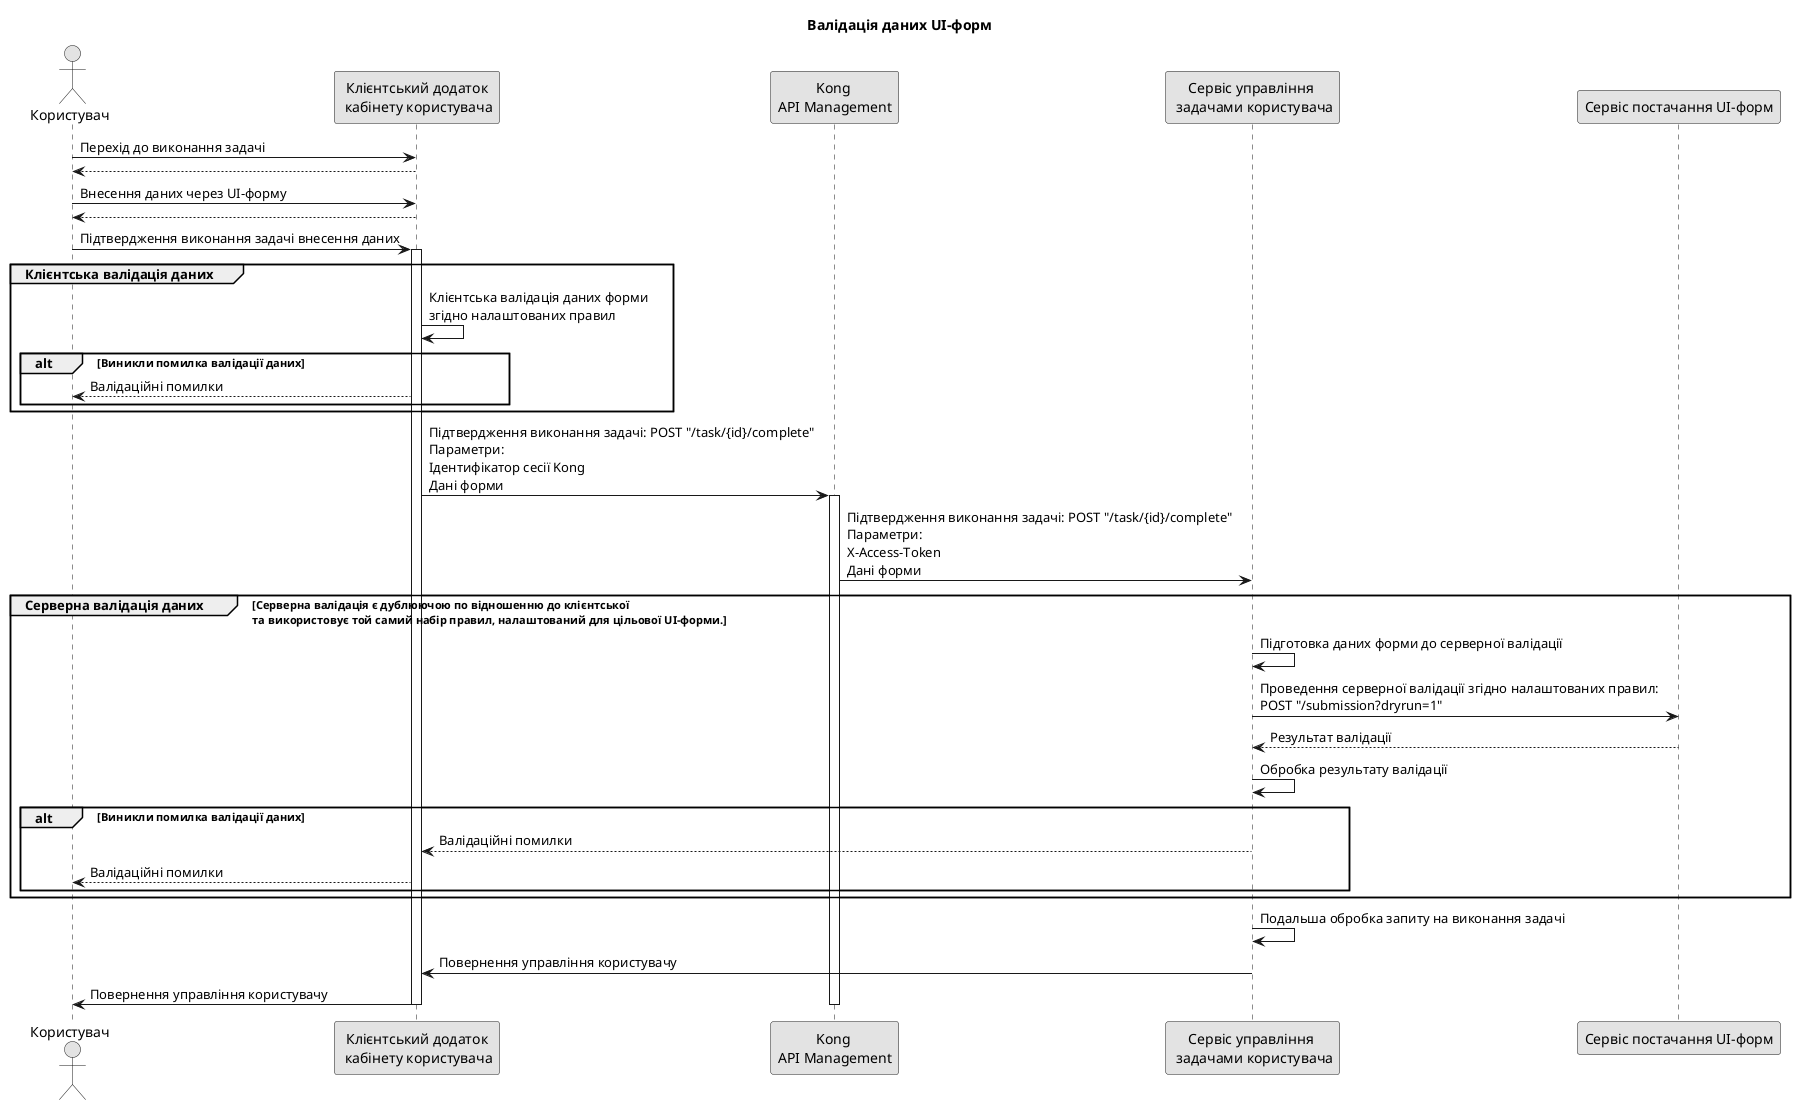 @startuml
skinparam monochrome true

actor "Користувач" as user
participant "Клієнтський додаток\n кабінету користувача" as cabinet
participant "Kong \nAPI Management" as kong
participant "Сервіс управління \n задачами користувача" as user_task_mngmnt
participant "Сервіс постачання UI-форм" as form_provider

skinparam responseMessageBelowArrow false
title Валідація даних UI-форм

user -> cabinet: Перехід до виконання задачі
return
user -> cabinet: Внесення даних через UI-форму
return

user -> cabinet: Підтвердження виконання задачі внесення даних
activate cabinet
  group Клієнтська валідація даних
    cabinet -> cabinet: Клієнтська валідація даних форми \nзгідно налаштованих правил
    alt Виникли помилка валідації даних
      cabinet --> user: Валідаційні помилки
    end
  end
  cabinet -> kong: Підтвердження виконання задачі: POST "/task/{id}/complete" \nПараметри: \nІдентифікатор сесії Kong \nДані форми
  activate kong
    kong -> user_task_mngmnt: Підтвердження виконання задачі: POST "/task/{id}/complete" \nПараметри: \nX-Access-Token \nДані форми
    group Серверна валідація даних [Серверна валідація є дублюючою по відношенню до клієнтської \nта використовує той самий набір правил, налаштований для цільової UI-форми.]
      user_task_mngmnt -> user_task_mngmnt: Підготовка даних форми до серверної валідації
      user_task_mngmnt -> form_provider: Проведення серверної валідації згідно налаштованих правил: \nPOST "/submission?dryrun=1"
      form_provider --> user_task_mngmnt: Результат валідації
      user_task_mngmnt -> user_task_mngmnt: Обробка результату валідації
      alt Виникли помилка валідації даних
        user_task_mngmnt --> cabinet: Валідаційні помилки
        cabinet --> user: Валідаційні помилки
      end
    end
    user_task_mngmnt -> user_task_mngmnt: Подальша обробка запиту на виконання задачі
    user_task_mngmnt -> cabinet: Повернення управління користувачу
    cabinet -> user: Повернення управління користувачу
  deactivate
deactivate

@enduml